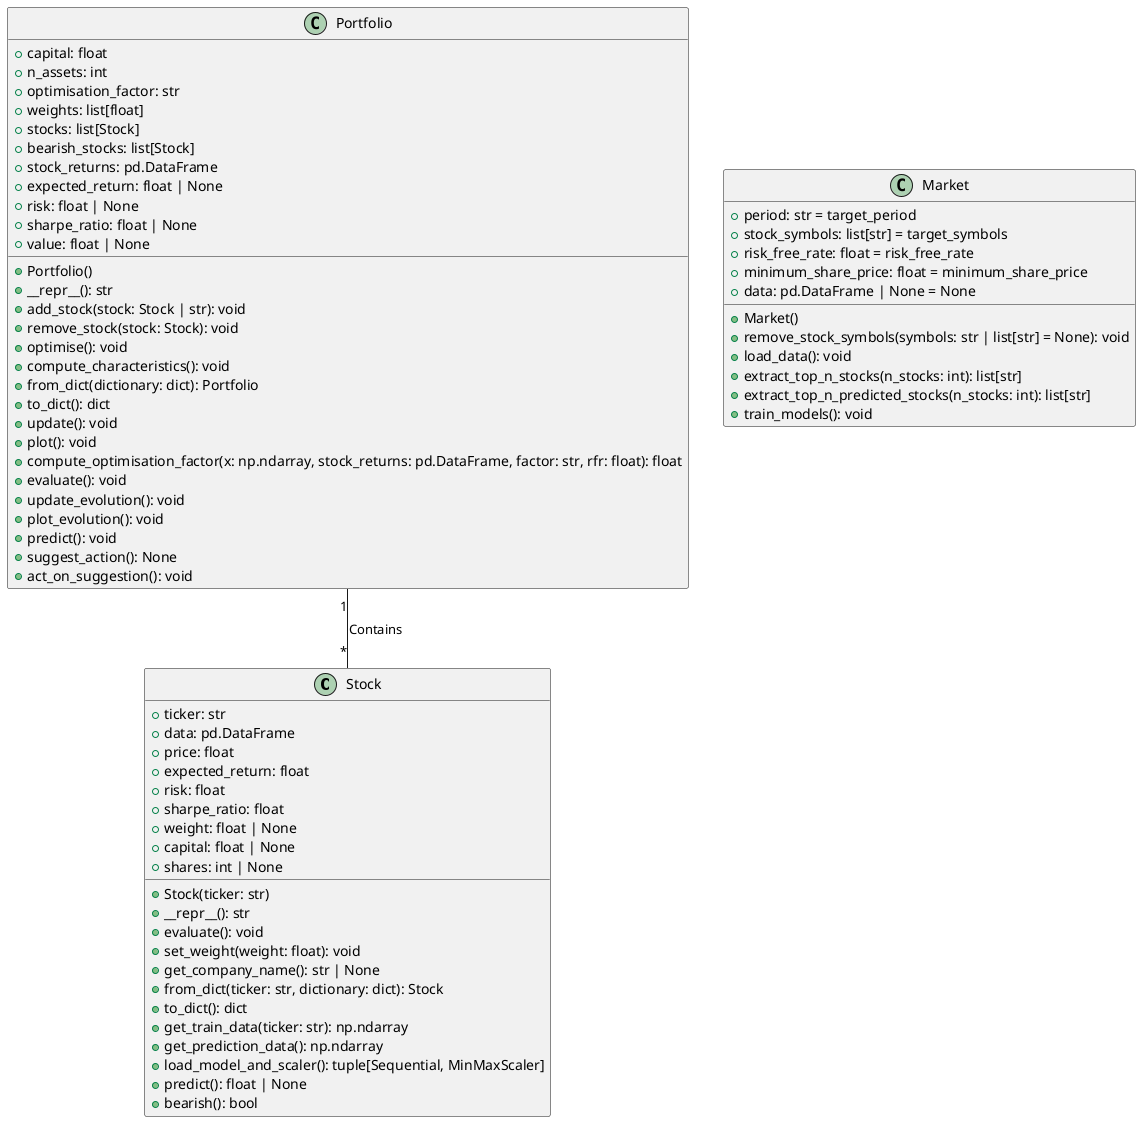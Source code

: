 @startuml

class Stock {
    + ticker: str
    + data: pd.DataFrame
    + price: float
    + expected_return: float
    + risk: float
    + sharpe_ratio: float
    + weight: float | None
    + capital: float | None
    + shares: int | None

    + Stock(ticker: str)
    + __repr__(): str
    + evaluate(): void
    + set_weight(weight: float): void
    + get_company_name(): str | None
    + from_dict(ticker: str, dictionary: dict): Stock
    + to_dict(): dict
    + get_train_data(ticker: str): np.ndarray
    + get_prediction_data(): np.ndarray
    + load_model_and_scaler(): tuple[Sequential, MinMaxScaler]
    + predict(): float | None
    + bearish(): bool
}

class Portfolio {
    + capital: float
    + n_assets: int
    + optimisation_factor: str
    + weights: list[float]
    + stocks: list[Stock]
    + bearish_stocks: list[Stock]
    + stock_returns: pd.DataFrame
    + expected_return: float | None
    + risk: float | None
    + sharpe_ratio: float | None
    + value: float | None

    + Portfolio()
    + __repr__(): str
    + add_stock(stock: Stock | str): void
    + remove_stock(stock: Stock): void
    + optimise(): void
    + compute_characteristics(): void
    + from_dict(dictionary: dict): Portfolio
    + to_dict(): dict
    + update(): void
    + plot(): void
    + compute_optimisation_factor(x: np.ndarray, stock_returns: pd.DataFrame, factor: str, rfr: float): float
    + evaluate(): void
    + update_evolution(): void
    + plot_evolution(): void
    + predict(): void
    + suggest_action(): None
    + act_on_suggestion(): void
}


class Market {
    + period: str = target_period
    + stock_symbols: list[str] = target_symbols
    + risk_free_rate: float = risk_free_rate
    + minimum_share_price: float = minimum_share_price
    + data: pd.DataFrame | None = None

    + Market()
    + remove_stock_symbols(symbols: str | list[str] = None): void
    + load_data(): void
    + extract_top_n_stocks(n_stocks: int): list[str]
    + extract_top_n_predicted_stocks(n_stocks: int): list[str]
    + train_models(): void
}

Portfolio "1" -- "*" Stock: Contains

@enduml
